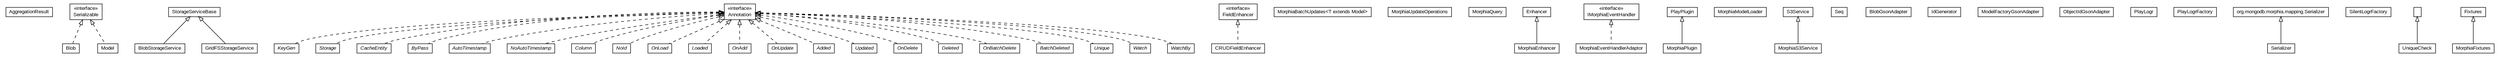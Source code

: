 #!/usr/local/bin/dot
#
# Class diagram 
# Generated by UMLGraph version 5.4 (http://www.umlgraph.org/)
#

digraph G {
	edge [fontname="arial",fontsize=10,labelfontname="arial",labelfontsize=10];
	node [fontname="arial",fontsize=10,shape=plaintext];
	nodesep=0.25;
	ranksep=0.5;
	// play.modules.morphia.AggregationResult
	c0 [label=<<table title="play.modules.morphia.AggregationResult" border="0" cellborder="1" cellspacing="0" cellpadding="2" port="p">
		<tr><td><table border="0" cellspacing="0" cellpadding="1">
<tr><td align="center" balign="center"> AggregationResult </td></tr>
		</table></td></tr>
		</table>>, URL="null", fontname="arial", fontcolor="black", fontsize=10.0];
	// play.modules.morphia.Blob
	c1 [label=<<table title="play.modules.morphia.Blob" border="0" cellborder="1" cellspacing="0" cellpadding="2" port="p">
		<tr><td><table border="0" cellspacing="0" cellpadding="1">
<tr><td align="center" balign="center"> Blob </td></tr>
		</table></td></tr>
		</table>>, URL="null", fontname="arial", fontcolor="black", fontsize=10.0];
	// play.modules.morphia.BlobStorageService
	c2 [label=<<table title="play.modules.morphia.BlobStorageService" border="0" cellborder="1" cellspacing="0" cellpadding="2" port="p">
		<tr><td><table border="0" cellspacing="0" cellpadding="1">
<tr><td align="center" balign="center"> BlobStorageService </td></tr>
		</table></td></tr>
		</table>>, URL="null", fontname="arial", fontcolor="black", fontsize=10.0];
	// play.modules.morphia.BlobStorageService.KeyGen
	c3 [label=<<table title="play.modules.morphia.BlobStorageService.KeyGen" border="0" cellborder="1" cellspacing="0" cellpadding="2" port="p">
		<tr><td><table border="0" cellspacing="0" cellpadding="1">
<tr><td align="center" balign="center"><font face="arial italic"> KeyGen </font></td></tr>
		</table></td></tr>
		</table>>, URL="null", fontname="arial", fontcolor="black", fontsize=10.0];
	// play.modules.morphia.BlobStorageService.Storage
	c4 [label=<<table title="play.modules.morphia.BlobStorageService.Storage" border="0" cellborder="1" cellspacing="0" cellpadding="2" port="p">
		<tr><td><table border="0" cellspacing="0" cellpadding="1">
<tr><td align="center" balign="center"><font face="arial italic"> Storage </font></td></tr>
		</table></td></tr>
		</table>>, URL="null", fontname="arial", fontcolor="black", fontsize=10.0];
	// play.modules.morphia.CacheEntity
	c5 [label=<<table title="play.modules.morphia.CacheEntity" border="0" cellborder="1" cellspacing="0" cellpadding="2" port="p">
		<tr><td><table border="0" cellspacing="0" cellpadding="1">
<tr><td align="center" balign="center"><font face="arial italic"> CacheEntity </font></td></tr>
		</table></td></tr>
		</table>>, URL="null", fontname="arial", fontcolor="black", fontsize=10.0];
	// play.modules.morphia.CRUDFieldEnhancer
	c6 [label=<<table title="play.modules.morphia.CRUDFieldEnhancer" border="0" cellborder="1" cellspacing="0" cellpadding="2" port="p">
		<tr><td><table border="0" cellspacing="0" cellpadding="1">
<tr><td align="center" balign="center"> CRUDFieldEnhancer </td></tr>
		</table></td></tr>
		</table>>, URL="null", fontname="arial", fontcolor="black", fontsize=10.0];
	// play.modules.morphia.GridFSStorageService
	c7 [label=<<table title="play.modules.morphia.GridFSStorageService" border="0" cellborder="1" cellspacing="0" cellpadding="2" port="p">
		<tr><td><table border="0" cellspacing="0" cellpadding="1">
<tr><td align="center" balign="center"> GridFSStorageService </td></tr>
		</table></td></tr>
		</table>>, URL="null", fontname="arial", fontcolor="black", fontsize=10.0];
	// play.modules.morphia.Model
	c8 [label=<<table title="play.modules.morphia.Model" border="0" cellborder="1" cellspacing="0" cellpadding="2" port="p">
		<tr><td><table border="0" cellspacing="0" cellpadding="1">
<tr><td align="center" balign="center"> Model </td></tr>
		</table></td></tr>
		</table>>, URL="null", fontname="arial", fontcolor="black", fontsize=10.0];
	// play.modules.morphia.Model.MorphiaBatchUpdates<T extends play.modules.morphia.Model>
	c9 [label=<<table title="play.modules.morphia.Model.MorphiaBatchUpdates" border="0" cellborder="1" cellspacing="0" cellpadding="2" port="p">
		<tr><td><table border="0" cellspacing="0" cellpadding="1">
<tr><td align="center" balign="center"> MorphiaBatchUpdates&lt;T extends Model&gt; </td></tr>
		</table></td></tr>
		</table>>, URL="null", fontname="arial", fontcolor="black", fontsize=10.0];
	// play.modules.morphia.Model.MorphiaUpdateOperations
	c10 [label=<<table title="play.modules.morphia.Model.MorphiaUpdateOperations" border="0" cellborder="1" cellspacing="0" cellpadding="2" port="p">
		<tr><td><table border="0" cellspacing="0" cellpadding="1">
<tr><td align="center" balign="center"> MorphiaUpdateOperations </td></tr>
		</table></td></tr>
		</table>>, URL="null", fontname="arial", fontcolor="black", fontsize=10.0];
	// play.modules.morphia.Model.MorphiaQuery
	c11 [label=<<table title="play.modules.morphia.Model.MorphiaQuery" border="0" cellborder="1" cellspacing="0" cellpadding="2" port="p">
		<tr><td><table border="0" cellspacing="0" cellpadding="1">
<tr><td align="center" balign="center"> MorphiaQuery </td></tr>
		</table></td></tr>
		</table>>, URL="null", fontname="arial", fontcolor="black", fontsize=10.0];
	// play.modules.morphia.Model.ByPass
	c12 [label=<<table title="play.modules.morphia.Model.ByPass" border="0" cellborder="1" cellspacing="0" cellpadding="2" port="p">
		<tr><td><table border="0" cellspacing="0" cellpadding="1">
<tr><td align="center" balign="center"><font face="arial italic"> ByPass </font></td></tr>
		</table></td></tr>
		</table>>, URL="null", fontname="arial", fontcolor="black", fontsize=10.0];
	// play.modules.morphia.Model.AutoTimestamp
	c13 [label=<<table title="play.modules.morphia.Model.AutoTimestamp" border="0" cellborder="1" cellspacing="0" cellpadding="2" port="p">
		<tr><td><table border="0" cellspacing="0" cellpadding="1">
<tr><td align="center" balign="center"><font face="arial italic"> AutoTimestamp </font></td></tr>
		</table></td></tr>
		</table>>, URL="null", fontname="arial", fontcolor="black", fontsize=10.0];
	// play.modules.morphia.Model.NoAutoTimestamp
	c14 [label=<<table title="play.modules.morphia.Model.NoAutoTimestamp" border="0" cellborder="1" cellspacing="0" cellpadding="2" port="p">
		<tr><td><table border="0" cellspacing="0" cellpadding="1">
<tr><td align="center" balign="center"><font face="arial italic"> NoAutoTimestamp </font></td></tr>
		</table></td></tr>
		</table>>, URL="null", fontname="arial", fontcolor="black", fontsize=10.0];
	// play.modules.morphia.Model.Column
	c15 [label=<<table title="play.modules.morphia.Model.Column" border="0" cellborder="1" cellspacing="0" cellpadding="2" port="p">
		<tr><td><table border="0" cellspacing="0" cellpadding="1">
<tr><td align="center" balign="center"><font face="arial italic"> Column </font></td></tr>
		</table></td></tr>
		</table>>, URL="null", fontname="arial", fontcolor="black", fontsize=10.0];
	// play.modules.morphia.Model.NoId
	c16 [label=<<table title="play.modules.morphia.Model.NoId" border="0" cellborder="1" cellspacing="0" cellpadding="2" port="p">
		<tr><td><table border="0" cellspacing="0" cellpadding="1">
<tr><td align="center" balign="center"><font face="arial italic"> NoId </font></td></tr>
		</table></td></tr>
		</table>>, URL="null", fontname="arial", fontcolor="black", fontsize=10.0];
	// play.modules.morphia.Model.OnLoad
	c17 [label=<<table title="play.modules.morphia.Model.OnLoad" border="0" cellborder="1" cellspacing="0" cellpadding="2" port="p">
		<tr><td><table border="0" cellspacing="0" cellpadding="1">
<tr><td align="center" balign="center"><font face="arial italic"> OnLoad </font></td></tr>
		</table></td></tr>
		</table>>, URL="null", fontname="arial", fontcolor="black", fontsize=10.0];
	// play.modules.morphia.Model.Loaded
	c18 [label=<<table title="play.modules.morphia.Model.Loaded" border="0" cellborder="1" cellspacing="0" cellpadding="2" port="p">
		<tr><td><table border="0" cellspacing="0" cellpadding="1">
<tr><td align="center" balign="center"><font face="arial italic"> Loaded </font></td></tr>
		</table></td></tr>
		</table>>, URL="null", fontname="arial", fontcolor="black", fontsize=10.0];
	// play.modules.morphia.Model.OnAdd
	c19 [label=<<table title="play.modules.morphia.Model.OnAdd" border="0" cellborder="1" cellspacing="0" cellpadding="2" port="p">
		<tr><td><table border="0" cellspacing="0" cellpadding="1">
<tr><td align="center" balign="center"><font face="arial italic"> OnAdd </font></td></tr>
		</table></td></tr>
		</table>>, URL="null", fontname="arial", fontcolor="black", fontsize=10.0];
	// play.modules.morphia.Model.OnUpdate
	c20 [label=<<table title="play.modules.morphia.Model.OnUpdate" border="0" cellborder="1" cellspacing="0" cellpadding="2" port="p">
		<tr><td><table border="0" cellspacing="0" cellpadding="1">
<tr><td align="center" balign="center"><font face="arial italic"> OnUpdate </font></td></tr>
		</table></td></tr>
		</table>>, URL="null", fontname="arial", fontcolor="black", fontsize=10.0];
	// play.modules.morphia.Model.Added
	c21 [label=<<table title="play.modules.morphia.Model.Added" border="0" cellborder="1" cellspacing="0" cellpadding="2" port="p">
		<tr><td><table border="0" cellspacing="0" cellpadding="1">
<tr><td align="center" balign="center"><font face="arial italic"> Added </font></td></tr>
		</table></td></tr>
		</table>>, URL="null", fontname="arial", fontcolor="black", fontsize=10.0];
	// play.modules.morphia.Model.Updated
	c22 [label=<<table title="play.modules.morphia.Model.Updated" border="0" cellborder="1" cellspacing="0" cellpadding="2" port="p">
		<tr><td><table border="0" cellspacing="0" cellpadding="1">
<tr><td align="center" balign="center"><font face="arial italic"> Updated </font></td></tr>
		</table></td></tr>
		</table>>, URL="null", fontname="arial", fontcolor="black", fontsize=10.0];
	// play.modules.morphia.Model.OnDelete
	c23 [label=<<table title="play.modules.morphia.Model.OnDelete" border="0" cellborder="1" cellspacing="0" cellpadding="2" port="p">
		<tr><td><table border="0" cellspacing="0" cellpadding="1">
<tr><td align="center" balign="center"><font face="arial italic"> OnDelete </font></td></tr>
		</table></td></tr>
		</table>>, URL="null", fontname="arial", fontcolor="black", fontsize=10.0];
	// play.modules.morphia.Model.Deleted
	c24 [label=<<table title="play.modules.morphia.Model.Deleted" border="0" cellborder="1" cellspacing="0" cellpadding="2" port="p">
		<tr><td><table border="0" cellspacing="0" cellpadding="1">
<tr><td align="center" balign="center"><font face="arial italic"> Deleted </font></td></tr>
		</table></td></tr>
		</table>>, URL="null", fontname="arial", fontcolor="black", fontsize=10.0];
	// play.modules.morphia.Model.OnBatchDelete
	c25 [label=<<table title="play.modules.morphia.Model.OnBatchDelete" border="0" cellborder="1" cellspacing="0" cellpadding="2" port="p">
		<tr><td><table border="0" cellspacing="0" cellpadding="1">
<tr><td align="center" balign="center"><font face="arial italic"> OnBatchDelete </font></td></tr>
		</table></td></tr>
		</table>>, URL="null", fontname="arial", fontcolor="black", fontsize=10.0];
	// play.modules.morphia.Model.BatchDeleted
	c26 [label=<<table title="play.modules.morphia.Model.BatchDeleted" border="0" cellborder="1" cellspacing="0" cellpadding="2" port="p">
		<tr><td><table border="0" cellspacing="0" cellpadding="1">
<tr><td align="center" balign="center"><font face="arial italic"> BatchDeleted </font></td></tr>
		</table></td></tr>
		</table>>, URL="null", fontname="arial", fontcolor="black", fontsize=10.0];
	// play.modules.morphia.MorphiaEnhancer
	c27 [label=<<table title="play.modules.morphia.MorphiaEnhancer" border="0" cellborder="1" cellspacing="0" cellpadding="2" port="p">
		<tr><td><table border="0" cellspacing="0" cellpadding="1">
<tr><td align="center" balign="center"> MorphiaEnhancer </td></tr>
		</table></td></tr>
		</table>>, URL="null", fontname="arial", fontcolor="black", fontsize=10.0];
	// play.modules.morphia.MorphiaEnhancer.FieldEnhancer
	c28 [label=<<table title="play.modules.morphia.MorphiaEnhancer.FieldEnhancer" border="0" cellborder="1" cellspacing="0" cellpadding="2" port="p">
		<tr><td><table border="0" cellspacing="0" cellpadding="1">
<tr><td align="center" balign="center"> &#171;interface&#187; </td></tr>
<tr><td align="center" balign="center"> FieldEnhancer </td></tr>
		</table></td></tr>
		</table>>, URL="null", fontname="arial", fontcolor="black", fontsize=10.0];
	// play.modules.morphia.MorphiaEvent.IMorphiaEventHandler
	c30 [label=<<table title="play.modules.morphia.MorphiaEvent.IMorphiaEventHandler" border="0" cellborder="1" cellspacing="0" cellpadding="2" port="p">
		<tr><td><table border="0" cellspacing="0" cellpadding="1">
<tr><td align="center" balign="center"> &#171;interface&#187; </td></tr>
<tr><td align="center" balign="center"> IMorphiaEventHandler </td></tr>
		</table></td></tr>
		</table>>, URL="null", fontname="arial", fontcolor="black", fontsize=10.0];
	// play.modules.morphia.MorphiaEvent.MorphiaEventHandlerAdaptor
	c31 [label=<<table title="play.modules.morphia.MorphiaEvent.MorphiaEventHandlerAdaptor" border="0" cellborder="1" cellspacing="0" cellpadding="2" port="p">
		<tr><td><table border="0" cellspacing="0" cellpadding="1">
<tr><td align="center" balign="center"> MorphiaEventHandlerAdaptor </td></tr>
		</table></td></tr>
		</table>>, URL="null", fontname="arial", fontcolor="black", fontsize=10.0];
	// play.modules.morphia.MorphiaPlugin
	c32 [label=<<table title="play.modules.morphia.MorphiaPlugin" border="0" cellborder="1" cellspacing="0" cellpadding="2" port="p">
		<tr><td><table border="0" cellspacing="0" cellpadding="1">
<tr><td align="center" balign="center"> MorphiaPlugin </td></tr>
		</table></td></tr>
		</table>>, URL="null", fontname="arial", fontcolor="black", fontsize=10.0];
	// play.modules.morphia.MorphiaPlugin.MorphiaModelLoader
	c35 [label=<<table title="play.modules.morphia.MorphiaPlugin.MorphiaModelLoader" border="0" cellborder="1" cellspacing="0" cellpadding="2" port="p">
		<tr><td><table border="0" cellspacing="0" cellpadding="1">
<tr><td align="center" balign="center"> MorphiaModelLoader </td></tr>
		</table></td></tr>
		</table>>, URL="null", fontname="arial", fontcolor="black", fontsize=10.0];
	// play.modules.morphia.MorphiaS3Service
	c36 [label=<<table title="play.modules.morphia.MorphiaS3Service" border="0" cellborder="1" cellspacing="0" cellpadding="2" port="p">
		<tr><td><table border="0" cellspacing="0" cellpadding="1">
<tr><td align="center" balign="center"> MorphiaS3Service </td></tr>
		</table></td></tr>
		</table>>, URL="null", fontname="arial", fontcolor="black", fontsize=10.0];
	// play.modules.morphia.Seq
	c37 [label=<<table title="play.modules.morphia.Seq" border="0" cellborder="1" cellspacing="0" cellpadding="2" port="p">
		<tr><td><table border="0" cellspacing="0" cellpadding="1">
<tr><td align="center" balign="center"> Seq </td></tr>
		</table></td></tr>
		</table>>, URL="null", fontname="arial", fontcolor="black", fontsize=10.0];
	// play.modules.morphia.utils.BlobGsonAdapter
	c38 [label=<<table title="play.modules.morphia.utils.BlobGsonAdapter" border="0" cellborder="1" cellspacing="0" cellpadding="2" port="p">
		<tr><td><table border="0" cellspacing="0" cellpadding="1">
<tr><td align="center" balign="center"> BlobGsonAdapter </td></tr>
		</table></td></tr>
		</table>>, URL="null", fontname="arial", fontcolor="black", fontsize=10.0];
	// play.modules.morphia.utils.IdGenerator
	c39 [label=<<table title="play.modules.morphia.utils.IdGenerator" border="0" cellborder="1" cellspacing="0" cellpadding="2" port="p">
		<tr><td><table border="0" cellspacing="0" cellpadding="1">
<tr><td align="center" balign="center"> IdGenerator </td></tr>
		</table></td></tr>
		</table>>, URL="null", fontname="arial", fontcolor="black", fontsize=10.0];
	// play.modules.morphia.utils.ModelFactoryGsonAdapter
	c41 [label=<<table title="play.modules.morphia.utils.ModelFactoryGsonAdapter" border="0" cellborder="1" cellspacing="0" cellpadding="2" port="p">
		<tr><td><table border="0" cellspacing="0" cellpadding="1">
<tr><td align="center" balign="center"> ModelFactoryGsonAdapter </td></tr>
		</table></td></tr>
		</table>>, URL="null", fontname="arial", fontcolor="black", fontsize=10.0];
	// play.modules.morphia.utils.ObjectIdGsonAdapter
	c42 [label=<<table title="play.modules.morphia.utils.ObjectIdGsonAdapter" border="0" cellborder="1" cellspacing="0" cellpadding="2" port="p">
		<tr><td><table border="0" cellspacing="0" cellpadding="1">
<tr><td align="center" balign="center"> ObjectIdGsonAdapter </td></tr>
		</table></td></tr>
		</table>>, URL="null", fontname="arial", fontcolor="black", fontsize=10.0];
	// play.modules.morphia.utils.PlayLogr
	c43 [label=<<table title="play.modules.morphia.utils.PlayLogr" border="0" cellborder="1" cellspacing="0" cellpadding="2" port="p">
		<tr><td><table border="0" cellspacing="0" cellpadding="1">
<tr><td align="center" balign="center"> PlayLogr </td></tr>
		</table></td></tr>
		</table>>, URL="null", fontname="arial", fontcolor="black", fontsize=10.0];
	// play.modules.morphia.utils.PlayLogrFactory
	c44 [label=<<table title="play.modules.morphia.utils.PlayLogrFactory" border="0" cellborder="1" cellspacing="0" cellpadding="2" port="p">
		<tr><td><table border="0" cellspacing="0" cellpadding="1">
<tr><td align="center" balign="center"> PlayLogrFactory </td></tr>
		</table></td></tr>
		</table>>, URL="null", fontname="arial", fontcolor="black", fontsize=10.0];
	// play.modules.morphia.utils.Serializer
	c45 [label=<<table title="play.modules.morphia.utils.Serializer" border="0" cellborder="1" cellspacing="0" cellpadding="2" port="p">
		<tr><td><table border="0" cellspacing="0" cellpadding="1">
<tr><td align="center" balign="center"> Serializer </td></tr>
		</table></td></tr>
		</table>>, URL="null", fontname="arial", fontcolor="black", fontsize=10.0];
	// play.modules.morphia.utils.SilentLogrFactory
	c46 [label=<<table title="play.modules.morphia.utils.SilentLogrFactory" border="0" cellborder="1" cellspacing="0" cellpadding="2" port="p">
		<tr><td><table border="0" cellspacing="0" cellpadding="1">
<tr><td align="center" balign="center"> SilentLogrFactory </td></tr>
		</table></td></tr>
		</table>>, URL="null", fontname="arial", fontcolor="black", fontsize=10.0];
	// play.modules.morphia.validation.Unique
	c47 [label=<<table title="play.modules.morphia.validation.Unique" border="0" cellborder="1" cellspacing="0" cellpadding="2" port="p">
		<tr><td><table border="0" cellspacing="0" cellpadding="1">
<tr><td align="center" balign="center"><font face="arial italic"> Unique </font></td></tr>
		</table></td></tr>
		</table>>, URL="null", fontname="arial", fontcolor="black", fontsize=10.0];
	// play.modules.morphia.validation.UniqueCheck
	c48 [label=<<table title="play.modules.morphia.validation.UniqueCheck" border="0" cellborder="1" cellspacing="0" cellpadding="2" port="p">
		<tr><td><table border="0" cellspacing="0" cellpadding="1">
<tr><td align="center" balign="center"> UniqueCheck </td></tr>
		</table></td></tr>
		</table>>, URL="null", fontname="arial", fontcolor="black", fontsize=10.0];
	// play.modules.morphia.Watch
	c49 [label=<<table title="play.modules.morphia.Watch" border="0" cellborder="1" cellspacing="0" cellpadding="2" port="p">
		<tr><td><table border="0" cellspacing="0" cellpadding="1">
<tr><td align="center" balign="center"><font face="arial italic"> Watch </font></td></tr>
		</table></td></tr>
		</table>>, URL="null", fontname="arial", fontcolor="black", fontsize=10.0];
	// play.modules.morphia.WatchBy
	c50 [label=<<table title="play.modules.morphia.WatchBy" border="0" cellborder="1" cellspacing="0" cellpadding="2" port="p">
		<tr><td><table border="0" cellspacing="0" cellpadding="1">
<tr><td align="center" balign="center"><font face="arial italic"> WatchBy </font></td></tr>
		</table></td></tr>
		</table>>, URL="null", fontname="arial", fontcolor="black", fontsize=10.0];
	// play.test.MorphiaFixtures
	c51 [label=<<table title="play.test.MorphiaFixtures" border="0" cellborder="1" cellspacing="0" cellpadding="2" port="p">
		<tr><td><table border="0" cellspacing="0" cellpadding="1">
<tr><td align="center" balign="center"> MorphiaFixtures </td></tr>
		</table></td></tr>
		</table>>, URL="null", fontname="arial", fontcolor="black", fontsize=10.0];
	//play.modules.morphia.Blob implements java.io.Serializable
	c52:p -> c1:p [dir=back,arrowtail=empty,style=dashed];
	//play.modules.morphia.BlobStorageService extends StorageServiceBase
	c53:p -> c2:p [dir=back,arrowtail=empty];
	//play.modules.morphia.BlobStorageService.KeyGen implements java.lang.annotation.Annotation
	c54:p -> c3:p [dir=back,arrowtail=empty,style=dashed];
	//play.modules.morphia.BlobStorageService.Storage implements java.lang.annotation.Annotation
	c54:p -> c4:p [dir=back,arrowtail=empty,style=dashed];
	//play.modules.morphia.CacheEntity implements java.lang.annotation.Annotation
	c54:p -> c5:p [dir=back,arrowtail=empty,style=dashed];
	//play.modules.morphia.CRUDFieldEnhancer implements play.modules.morphia.MorphiaEnhancer.FieldEnhancer
	c28:p -> c6:p [dir=back,arrowtail=empty,style=dashed];
	//play.modules.morphia.GridFSStorageService extends StorageServiceBase
	c53:p -> c7:p [dir=back,arrowtail=empty];
	//play.modules.morphia.Model implements java.io.Serializable
	c52:p -> c8:p [dir=back,arrowtail=empty,style=dashed];
	//play.modules.morphia.Model.ByPass implements java.lang.annotation.Annotation
	c54:p -> c12:p [dir=back,arrowtail=empty,style=dashed];
	//play.modules.morphia.Model.AutoTimestamp implements java.lang.annotation.Annotation
	c54:p -> c13:p [dir=back,arrowtail=empty,style=dashed];
	//play.modules.morphia.Model.NoAutoTimestamp implements java.lang.annotation.Annotation
	c54:p -> c14:p [dir=back,arrowtail=empty,style=dashed];
	//play.modules.morphia.Model.Column implements java.lang.annotation.Annotation
	c54:p -> c15:p [dir=back,arrowtail=empty,style=dashed];
	//play.modules.morphia.Model.NoId implements java.lang.annotation.Annotation
	c54:p -> c16:p [dir=back,arrowtail=empty,style=dashed];
	//play.modules.morphia.Model.OnLoad implements java.lang.annotation.Annotation
	c54:p -> c17:p [dir=back,arrowtail=empty,style=dashed];
	//play.modules.morphia.Model.Loaded implements java.lang.annotation.Annotation
	c54:p -> c18:p [dir=back,arrowtail=empty,style=dashed];
	//play.modules.morphia.Model.OnAdd implements java.lang.annotation.Annotation
	c54:p -> c19:p [dir=back,arrowtail=empty,style=dashed];
	//play.modules.morphia.Model.OnUpdate implements java.lang.annotation.Annotation
	c54:p -> c20:p [dir=back,arrowtail=empty,style=dashed];
	//play.modules.morphia.Model.Added implements java.lang.annotation.Annotation
	c54:p -> c21:p [dir=back,arrowtail=empty,style=dashed];
	//play.modules.morphia.Model.Updated implements java.lang.annotation.Annotation
	c54:p -> c22:p [dir=back,arrowtail=empty,style=dashed];
	//play.modules.morphia.Model.OnDelete implements java.lang.annotation.Annotation
	c54:p -> c23:p [dir=back,arrowtail=empty,style=dashed];
	//play.modules.morphia.Model.Deleted implements java.lang.annotation.Annotation
	c54:p -> c24:p [dir=back,arrowtail=empty,style=dashed];
	//play.modules.morphia.Model.OnBatchDelete implements java.lang.annotation.Annotation
	c54:p -> c25:p [dir=back,arrowtail=empty,style=dashed];
	//play.modules.morphia.Model.BatchDeleted implements java.lang.annotation.Annotation
	c54:p -> c26:p [dir=back,arrowtail=empty,style=dashed];
	//play.modules.morphia.MorphiaEnhancer extends Enhancer
	c55:p -> c27:p [dir=back,arrowtail=empty];
	//play.modules.morphia.MorphiaEvent.MorphiaEventHandlerAdaptor implements play.modules.morphia.MorphiaEvent.IMorphiaEventHandler
	c30:p -> c31:p [dir=back,arrowtail=empty,style=dashed];
	//play.modules.morphia.MorphiaPlugin extends PlayPlugin
	c56:p -> c32:p [dir=back,arrowtail=empty];
	//play.modules.morphia.MorphiaS3Service extends S3Service
	c57:p -> c36:p [dir=back,arrowtail=empty];
	//play.modules.morphia.utils.Serializer extends org.mongodb.morphia.mapping.Serializer
	c58:p -> c45:p [dir=back,arrowtail=empty];
	//play.modules.morphia.validation.Unique implements java.lang.annotation.Annotation
	c54:p -> c47:p [dir=back,arrowtail=empty,style=dashed];
	//play.modules.morphia.validation.UniqueCheck extends <any>
	c59:p -> c48:p [dir=back,arrowtail=empty];
	//play.modules.morphia.Watch implements java.lang.annotation.Annotation
	c54:p -> c49:p [dir=back,arrowtail=empty,style=dashed];
	//play.modules.morphia.WatchBy implements java.lang.annotation.Annotation
	c54:p -> c50:p [dir=back,arrowtail=empty,style=dashed];
	//play.test.MorphiaFixtures extends Fixtures
	c60:p -> c51:p [dir=back,arrowtail=empty];
	// 
	c59 [label=<<table title="" border="0" cellborder="1" cellspacing="0" cellpadding="2" port="p" href="http://java.sun.com/j2se/1.4.2/docs/api//.html">
		<tr><td><table border="0" cellspacing="0" cellpadding="1">
<tr><td align="center" balign="center">  </td></tr>
		</table></td></tr>
		</table>>, URL="http://java.sun.com/j2se/1.4.2/docs/api//.html", fontname="arial", fontcolor="black", fontsize=10.0];
	// org.mongodb.morphia.mapping.Serializer
	c58[label=<<table title="org.mongodb.morphia.mapping.Serializer" border="0" cellborder="1" cellspacing="0" cellpadding="2" port="p" href="http://java.sun.com/j2se/1.4.2/docs/api/com/google/code/morphia/mapping/Serializer.html">
		<tr><td><table border="0" cellspacing="0" cellpadding="1">
<tr><td align="center" balign="center"> org.mongodb.morphia.mapping.Serializer </td></tr>
		</table></td></tr>
		</table>>, fontname="arial", fontcolor="black", fontsize=10.0];
	// java.io.Serializable
	c52 [label=<<table title="java.io.Serializable" border="0" cellborder="1" cellspacing="0" cellpadding="2" port="p" href="http://java.sun.com/j2se/1.4.2/docs/api/java/io/Serializable.html">
		<tr><td><table border="0" cellspacing="0" cellpadding="1">
<tr><td align="center" balign="center"> &#171;interface&#187; </td></tr>
<tr><td align="center" balign="center"> Serializable </td></tr>
		</table></td></tr>
		</table>>, URL="http://java.sun.com/j2se/1.4.2/docs/api/java/io/Serializable.html", fontname="arial", fontcolor="black", fontsize=10.0];
	// java.lang.annotation.Annotation
	c54 [label=<<table title="java.lang.annotation.Annotation" border="0" cellborder="1" cellspacing="0" cellpadding="2" port="p" href="http://java.sun.com/j2se/1.4.2/docs/api/java/lang/annotation/Annotation.html">
		<tr><td><table border="0" cellspacing="0" cellpadding="1">
<tr><td align="center" balign="center"> &#171;interface&#187; </td></tr>
<tr><td align="center" balign="center"> Annotation </td></tr>
		</table></td></tr>
		</table>>, URL="http://java.sun.com/j2se/1.4.2/docs/api/java/lang/annotation/Annotation.html", fontname="arial", fontcolor="black", fontsize=10.0];
	// Enhancer
	c55[label=<<table title="Enhancer" border="0" cellborder="1" cellspacing="0" cellpadding="2" port="p" href="http://java.sun.com/j2se/1.4.2/docs/api//Enhancer.html">
		<tr><td><table border="0" cellspacing="0" cellpadding="1">
<tr><td align="center" balign="center"> Enhancer </td></tr>
		</table></td></tr>
		</table>>, fontname="arial", fontcolor="black", fontsize=10.0];
	// PlayPlugin
	c56[label=<<table title="PlayPlugin" border="0" cellborder="1" cellspacing="0" cellpadding="2" port="p" href="http://java.sun.com/j2se/1.4.2/docs/api//PlayPlugin.html">
		<tr><td><table border="0" cellspacing="0" cellpadding="1">
<tr><td align="center" balign="center"> PlayPlugin </td></tr>
		</table></td></tr>
		</table>>, fontname="arial", fontcolor="black", fontsize=10.0];
	// S3Service
	c57[label=<<table title="S3Service" border="0" cellborder="1" cellspacing="0" cellpadding="2" port="p" href="http://java.sun.com/j2se/1.4.2/docs/api//S3Service.html">
		<tr><td><table border="0" cellspacing="0" cellpadding="1">
<tr><td align="center" balign="center"> S3Service </td></tr>
		</table></td></tr>
		</table>>, fontname="arial", fontcolor="black", fontsize=10.0];
	// StorageServiceBase
	c53[label=<<table title="StorageServiceBase" border="0" cellborder="1" cellspacing="0" cellpadding="2" port="p" href="http://java.sun.com/j2se/1.4.2/docs/api//StorageServiceBase.html">
		<tr><td><table border="0" cellspacing="0" cellpadding="1">
<tr><td align="center" balign="center"> StorageServiceBase </td></tr>
		</table></td></tr>
		</table>>, fontname="arial", fontcolor="black", fontsize=10.0];
	// Fixtures
	c60[label=<<table title="Fixtures" border="0" cellborder="1" cellspacing="0" cellpadding="2" port="p" href="http://java.sun.com/j2se/1.4.2/docs/api//Fixtures.html">
		<tr><td><table border="0" cellspacing="0" cellpadding="1">
<tr><td align="center" balign="center"> Fixtures </td></tr>
		</table></td></tr>
		</table>>, fontname="arial", fontcolor="black", fontsize=10.0];
}


